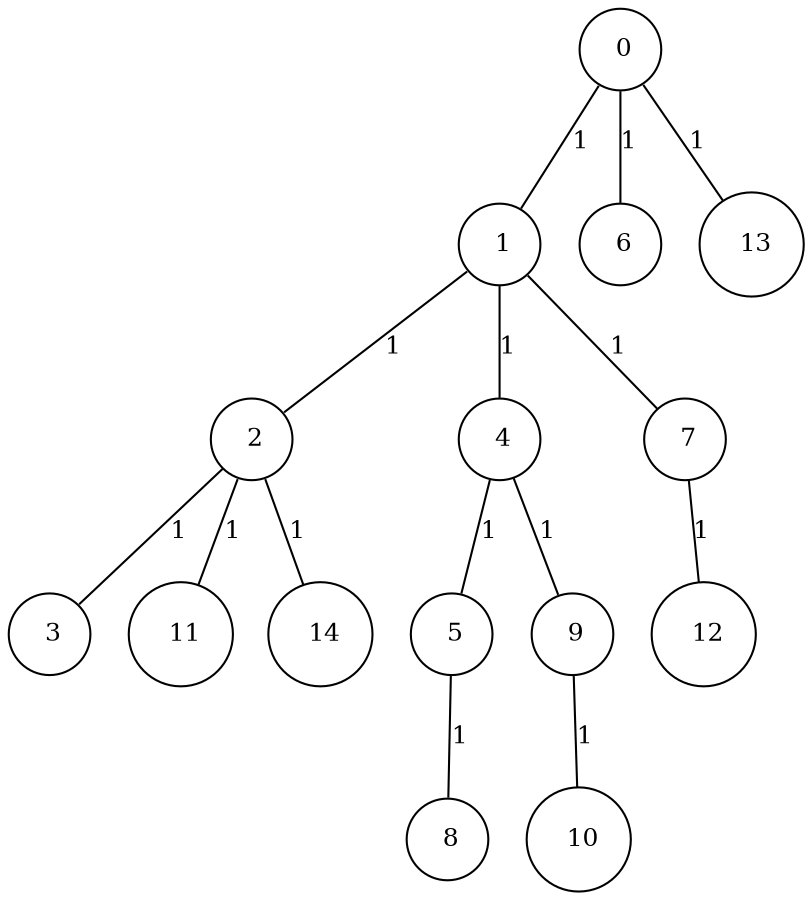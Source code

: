 graph G {
size="8.5,11;"
ratio = "expand;"
fixedsize="true;"
overlap="scale;"
node[shape=circle,width=.12,hight=.12,fontsize=12]
edge[fontsize=12]

0[label=" 0" color=black, pos="2.0004444,2.166199!"];
1[label=" 1" color=black, pos="1.6470598,2.7085681!"];
2[label=" 2" color=black, pos="2.8856892,2.9960003!"];
3[label=" 3" color=black, pos="1.8020843,0.74956196!"];
4[label=" 4" color=black, pos="0.17741595,0.37301708!"];
5[label=" 5" color=black, pos="2.3738051,2.2617663!"];
6[label=" 6" color=black, pos="0.63030894,1.3614909!"];
7[label=" 7" color=black, pos="0.73249986,0.38450063!"];
8[label=" 8" color=black, pos="1.873982,1.3656157!"];
9[label=" 9" color=black, pos="0.42817523,1.1564885!"];
10[label=" 10" color=black, pos="2.6052071,2.3102152!"];
11[label=" 11" color=black, pos="0.6036267,1.1375671!"];
12[label=" 12" color=black, pos="2.6169803,1.3878835!"];
13[label=" 13" color=black, pos="0.5671375,0.0023969929!"];
14[label=" 14" color=black, pos="1.1483723,1.5905283!"];
0--1[label="1"]
0--6[label="1"]
0--13[label="1"]
1--2[label="1"]
1--4[label="1"]
1--7[label="1"]
2--3[label="1"]
2--11[label="1"]
2--14[label="1"]
4--5[label="1"]
4--9[label="1"]
5--8[label="1"]
7--12[label="1"]
9--10[label="1"]

}

